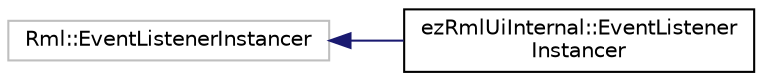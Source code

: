 digraph "Graphical Class Hierarchy"
{
 // LATEX_PDF_SIZE
  edge [fontname="Helvetica",fontsize="10",labelfontname="Helvetica",labelfontsize="10"];
  node [fontname="Helvetica",fontsize="10",shape=record];
  rankdir="LR";
  Node158 [label="Rml::EventListenerInstancer",height=0.2,width=0.4,color="grey75", fillcolor="white", style="filled",tooltip=" "];
  Node158 -> Node0 [dir="back",color="midnightblue",fontsize="10",style="solid",fontname="Helvetica"];
  Node0 [label="ezRmlUiInternal::EventListener\lInstancer",height=0.2,width=0.4,color="black", fillcolor="white", style="filled",URL="$de/dc2/classez_rml_ui_internal_1_1_event_listener_instancer.htm",tooltip=" "];
}

